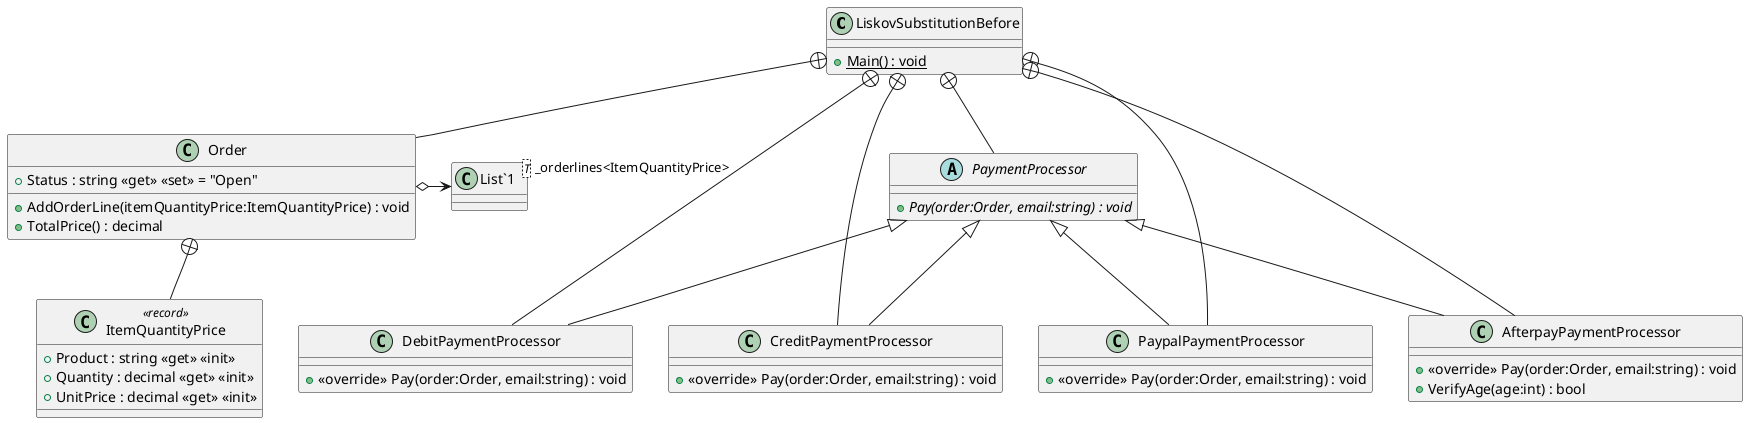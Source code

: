 @startuml
class LiskovSubstitutionBefore {
    + {static} Main() : void
}
class Order {
    + Status : string <<get>> <<set>> = "Open"
    + AddOrderLine(itemQuantityPrice:ItemQuantityPrice) : void
    + TotalPrice() : decimal
}
abstract class PaymentProcessor {
    + {abstract} Pay(order:Order, email:string) : void
}
class DebitPaymentProcessor {
    + <<override>> Pay(order:Order, email:string) : void
}
class CreditPaymentProcessor {
    + <<override>> Pay(order:Order, email:string) : void
}
class PaypalPaymentProcessor {
    + <<override>> Pay(order:Order, email:string) : void
}
class AfterpayPaymentProcessor {
    + <<override>> Pay(order:Order, email:string) : void
    + VerifyAge(age:int) : bool
}
class ItemQuantityPrice <<record>> {
    + Product : string <<get>> <<init>>
    + Quantity : decimal <<get>> <<init>>
    + UnitPrice : decimal <<get>> <<init>>
}
class "List`1"<T> {
}
LiskovSubstitutionBefore +-- Order
Order o-> "_orderlines<ItemQuantityPrice>" "List`1"
LiskovSubstitutionBefore +-- PaymentProcessor
LiskovSubstitutionBefore +-- DebitPaymentProcessor
PaymentProcessor <|-- DebitPaymentProcessor
LiskovSubstitutionBefore +-- CreditPaymentProcessor
PaymentProcessor <|-- CreditPaymentProcessor
LiskovSubstitutionBefore +-- PaypalPaymentProcessor
PaymentProcessor <|-- PaypalPaymentProcessor
LiskovSubstitutionBefore +-- AfterpayPaymentProcessor
PaymentProcessor <|-- AfterpayPaymentProcessor
Order +-- ItemQuantityPrice
@enduml
